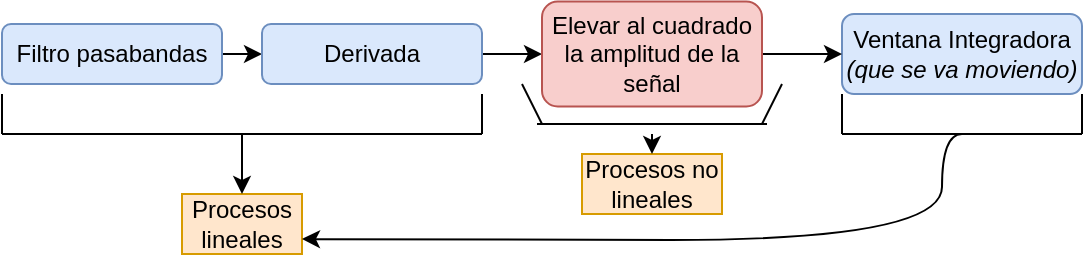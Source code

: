 <mxfile version="15.5.6" type="device"><diagram id="lbpSqNAW12rjnTmj5Kbf" name="Page-1"><mxGraphModel dx="731" dy="406" grid="1" gridSize="10" guides="1" tooltips="1" connect="1" arrows="1" fold="1" page="1" pageScale="1" pageWidth="850" pageHeight="1100" math="0" shadow="0"><root><mxCell id="0"/><mxCell id="1" parent="0"/><mxCell id="PIgeEa8nuHrpJa8zgX9D-4" style="edgeStyle=orthogonalEdgeStyle;rounded=0;orthogonalLoop=1;jettySize=auto;html=1;exitX=1;exitY=0.5;exitDx=0;exitDy=0;entryX=0;entryY=0.5;entryDx=0;entryDy=0;" edge="1" parent="1" source="PIgeEa8nuHrpJa8zgX9D-1" target="PIgeEa8nuHrpJa8zgX9D-2"><mxGeometry relative="1" as="geometry"/></mxCell><mxCell id="PIgeEa8nuHrpJa8zgX9D-1" value="Filtro pasabandas" style="rounded=1;whiteSpace=wrap;html=1;fillColor=#dae8fc;strokeColor=#6c8ebf;" vertex="1" parent="1"><mxGeometry x="30" y="165" width="110" height="30" as="geometry"/></mxCell><mxCell id="PIgeEa8nuHrpJa8zgX9D-23" style="edgeStyle=orthogonalEdgeStyle;rounded=0;orthogonalLoop=1;jettySize=auto;html=1;exitX=1;exitY=0.5;exitDx=0;exitDy=0;entryX=0;entryY=0.5;entryDx=0;entryDy=0;" edge="1" parent="1" source="PIgeEa8nuHrpJa8zgX9D-2" target="PIgeEa8nuHrpJa8zgX9D-13"><mxGeometry relative="1" as="geometry"/></mxCell><mxCell id="PIgeEa8nuHrpJa8zgX9D-2" value="Derivada" style="rounded=1;whiteSpace=wrap;html=1;fillColor=#dae8fc;strokeColor=#6c8ebf;" vertex="1" parent="1"><mxGeometry x="160" y="165" width="110" height="30" as="geometry"/></mxCell><mxCell id="PIgeEa8nuHrpJa8zgX9D-3" value="Ventana Integradora &lt;i&gt;(que se va moviendo)&lt;/i&gt;" style="rounded=1;whiteSpace=wrap;html=1;fillColor=#dae8fc;strokeColor=#6c8ebf;" vertex="1" parent="1"><mxGeometry x="450" y="160" width="120" height="40" as="geometry"/></mxCell><mxCell id="PIgeEa8nuHrpJa8zgX9D-6" value="" style="endArrow=none;html=1;rounded=0;" edge="1" parent="1"><mxGeometry width="50" height="50" relative="1" as="geometry"><mxPoint x="30" y="220" as="sourcePoint"/><mxPoint x="270" y="220" as="targetPoint"/><Array as="points"/></mxGeometry></mxCell><mxCell id="PIgeEa8nuHrpJa8zgX9D-7" value="" style="endArrow=none;html=1;rounded=0;" edge="1" parent="1"><mxGeometry width="50" height="50" relative="1" as="geometry"><mxPoint x="30" y="220" as="sourcePoint"/><mxPoint x="30" y="200" as="targetPoint"/></mxGeometry></mxCell><mxCell id="PIgeEa8nuHrpJa8zgX9D-11" value="Procesos lineales" style="text;html=1;strokeColor=#d79b00;fillColor=#ffe6cc;align=center;verticalAlign=middle;whiteSpace=wrap;rounded=0;" vertex="1" parent="1"><mxGeometry x="120" y="250" width="60" height="30" as="geometry"/></mxCell><mxCell id="PIgeEa8nuHrpJa8zgX9D-24" style="edgeStyle=orthogonalEdgeStyle;rounded=0;orthogonalLoop=1;jettySize=auto;html=1;exitX=1;exitY=0.5;exitDx=0;exitDy=0;entryX=0;entryY=0.5;entryDx=0;entryDy=0;" edge="1" parent="1" source="PIgeEa8nuHrpJa8zgX9D-13" target="PIgeEa8nuHrpJa8zgX9D-3"><mxGeometry relative="1" as="geometry"/></mxCell><mxCell id="PIgeEa8nuHrpJa8zgX9D-13" value="Elevar al cuadrado la amplitud de la señal" style="rounded=1;whiteSpace=wrap;html=1;fillColor=#f8cecc;strokeColor=#b85450;" vertex="1" parent="1"><mxGeometry x="300" y="153.75" width="110" height="52.5" as="geometry"/></mxCell><mxCell id="PIgeEa8nuHrpJa8zgX9D-14" value="" style="endArrow=none;html=1;rounded=0;" edge="1" parent="1"><mxGeometry width="50" height="50" relative="1" as="geometry"><mxPoint x="297.5" y="215" as="sourcePoint"/><mxPoint x="412.5" y="215" as="targetPoint"/><Array as="points"/></mxGeometry></mxCell><mxCell id="PIgeEa8nuHrpJa8zgX9D-17" value="" style="endArrow=none;html=1;rounded=0;" edge="1" parent="1"><mxGeometry width="50" height="50" relative="1" as="geometry"><mxPoint x="300" y="215" as="sourcePoint"/><mxPoint x="290" y="195" as="targetPoint"/></mxGeometry></mxCell><mxCell id="PIgeEa8nuHrpJa8zgX9D-18" value="" style="endArrow=none;html=1;rounded=0;" edge="1" parent="1"><mxGeometry width="50" height="50" relative="1" as="geometry"><mxPoint x="410" y="215" as="sourcePoint"/><mxPoint x="420" y="195" as="targetPoint"/></mxGeometry></mxCell><mxCell id="PIgeEa8nuHrpJa8zgX9D-20" value="Procesos no lineales" style="text;html=1;strokeColor=#d79b00;fillColor=#ffe6cc;align=center;verticalAlign=middle;whiteSpace=wrap;rounded=0;" vertex="1" parent="1"><mxGeometry x="320" y="230" width="70" height="30" as="geometry"/></mxCell><mxCell id="PIgeEa8nuHrpJa8zgX9D-21" value="" style="endArrow=classic;html=1;rounded=0;entryX=0.5;entryY=0;entryDx=0;entryDy=0;" edge="1" parent="1" target="PIgeEa8nuHrpJa8zgX9D-20"><mxGeometry width="50" height="50" relative="1" as="geometry"><mxPoint x="355" y="220" as="sourcePoint"/><mxPoint x="160" y="146.25" as="targetPoint"/></mxGeometry></mxCell><mxCell id="PIgeEa8nuHrpJa8zgX9D-22" value="" style="endArrow=none;html=1;rounded=0;" edge="1" parent="1"><mxGeometry width="50" height="50" relative="1" as="geometry"><mxPoint x="270" y="220" as="sourcePoint"/><mxPoint x="270" y="200" as="targetPoint"/></mxGeometry></mxCell><mxCell id="PIgeEa8nuHrpJa8zgX9D-26" value="" style="endArrow=classic;html=1;rounded=0;entryX=0.5;entryY=0;entryDx=0;entryDy=0;" edge="1" parent="1" target="PIgeEa8nuHrpJa8zgX9D-11"><mxGeometry width="50" height="50" relative="1" as="geometry"><mxPoint x="150" y="220" as="sourcePoint"/><mxPoint x="400" y="230" as="targetPoint"/></mxGeometry></mxCell><mxCell id="PIgeEa8nuHrpJa8zgX9D-27" value="" style="endArrow=none;html=1;rounded=0;" edge="1" parent="1"><mxGeometry width="50" height="50" relative="1" as="geometry"><mxPoint x="450" y="220" as="sourcePoint"/><mxPoint x="570" y="220" as="targetPoint"/><Array as="points"/></mxGeometry></mxCell><mxCell id="PIgeEa8nuHrpJa8zgX9D-28" value="" style="endArrow=none;html=1;rounded=0;entryX=0;entryY=1;entryDx=0;entryDy=0;" edge="1" parent="1" target="PIgeEa8nuHrpJa8zgX9D-3"><mxGeometry width="50" height="50" relative="1" as="geometry"><mxPoint x="450" y="220" as="sourcePoint"/><mxPoint x="430" y="205" as="targetPoint"/></mxGeometry></mxCell><mxCell id="PIgeEa8nuHrpJa8zgX9D-29" value="" style="endArrow=none;html=1;rounded=0;entryX=1;entryY=1;entryDx=0;entryDy=0;" edge="1" parent="1" target="PIgeEa8nuHrpJa8zgX9D-3"><mxGeometry width="50" height="50" relative="1" as="geometry"><mxPoint x="570" y="220" as="sourcePoint"/><mxPoint x="460" y="210" as="targetPoint"/></mxGeometry></mxCell><mxCell id="PIgeEa8nuHrpJa8zgX9D-32" value="" style="endArrow=classic;html=1;rounded=0;curved=1;edgeStyle=orthogonalEdgeStyle;entryX=1;entryY=0.75;entryDx=0;entryDy=0;" edge="1" parent="1" target="PIgeEa8nuHrpJa8zgX9D-11"><mxGeometry width="50" height="50" relative="1" as="geometry"><mxPoint x="510" y="220" as="sourcePoint"/><mxPoint x="400" y="230" as="targetPoint"/><Array as="points"><mxPoint x="500" y="220"/><mxPoint x="500" y="273"/><mxPoint x="230" y="273"/></Array></mxGeometry></mxCell></root></mxGraphModel></diagram></mxfile>